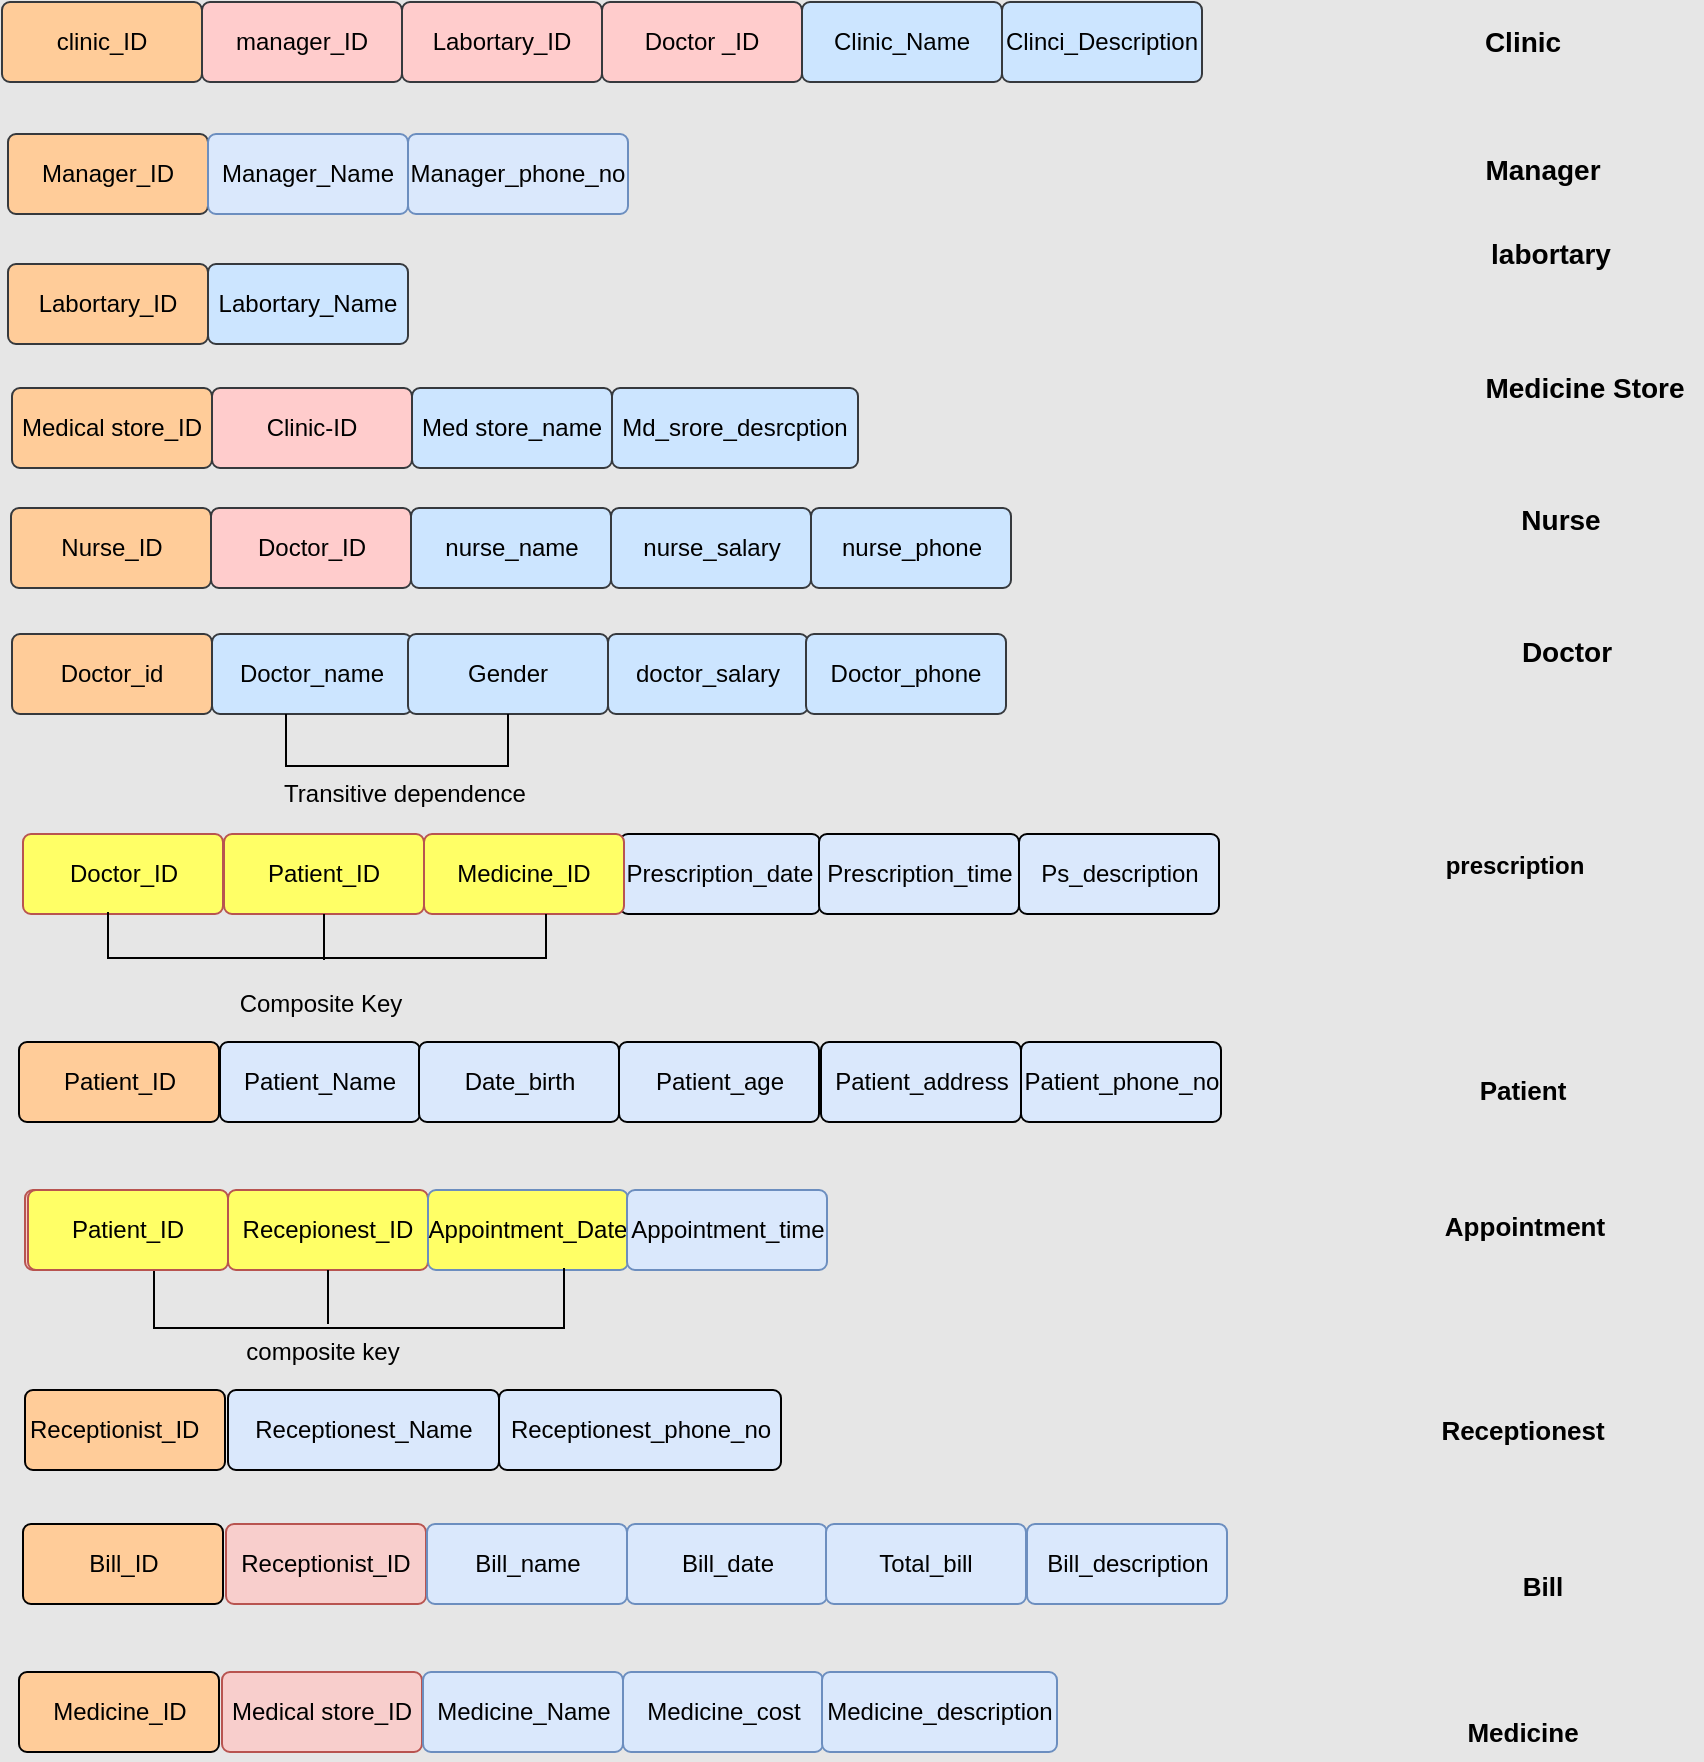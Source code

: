 <mxfile version="20.1.4" type="device" pages="2"><diagram id="4tItdsA1uDkeBTTS-8er" name="Page-1"><mxGraphModel dx="868" dy="482" grid="0" gridSize="10" guides="1" tooltips="1" connect="1" arrows="1" fold="1" page="1" pageScale="1" pageWidth="850" pageHeight="1400" background="#E6E6E6" math="0" shadow="0"><root><mxCell id="0"/><mxCell id="1" parent="0"/><mxCell id="yV3RVzVBI-azNPIQfsM9-2" value="clinic_ID" style="rounded=1;arcSize=10;whiteSpace=wrap;html=1;align=center;strokeColor=#36393d;fillColor=#ffcc99;" parent="1" vertex="1"><mxGeometry x="37" y="13" width="100" height="40" as="geometry"/></mxCell><mxCell id="yV3RVzVBI-azNPIQfsM9-8" value="manager_ID" style="rounded=1;arcSize=10;whiteSpace=wrap;html=1;align=center;strokeColor=#36393d;fillColor=#ffcccc;" parent="1" vertex="1"><mxGeometry x="137" y="13" width="100" height="40" as="geometry"/></mxCell><mxCell id="yV3RVzVBI-azNPIQfsM9-9" value="Labortary_ID" style="rounded=1;arcSize=10;whiteSpace=wrap;html=1;align=center;strokeColor=#36393d;fillColor=#ffcccc;" parent="1" vertex="1"><mxGeometry x="237" y="13" width="100" height="40" as="geometry"/></mxCell><mxCell id="yV3RVzVBI-azNPIQfsM9-10" value="Doctor _ID" style="rounded=1;arcSize=10;whiteSpace=wrap;html=1;align=center;strokeColor=#36393d;fillColor=#ffcccc;" parent="1" vertex="1"><mxGeometry x="337" y="13" width="100" height="40" as="geometry"/></mxCell><mxCell id="yV3RVzVBI-azNPIQfsM9-11" value="Clinic_Name" style="rounded=1;arcSize=10;whiteSpace=wrap;html=1;align=center;strokeColor=#36393d;fillColor=#cce5ff;" parent="1" vertex="1"><mxGeometry x="437" y="13" width="100" height="40" as="geometry"/></mxCell><mxCell id="yV3RVzVBI-azNPIQfsM9-12" value="Clinci_Description" style="rounded=1;arcSize=10;whiteSpace=wrap;html=1;align=center;strokeColor=#36393d;fillColor=#cce5ff;" parent="1" vertex="1"><mxGeometry x="537" y="13" width="100" height="40" as="geometry"/></mxCell><mxCell id="yV3RVzVBI-azNPIQfsM9-14" value="Manager_ID" style="rounded=1;arcSize=10;whiteSpace=wrap;html=1;align=center;strokeColor=#36393d;fillColor=#ffcc99;" parent="1" vertex="1"><mxGeometry x="40" y="79" width="100" height="40" as="geometry"/></mxCell><mxCell id="yV3RVzVBI-azNPIQfsM9-16" value="Manager_Name" style="rounded=1;arcSize=10;whiteSpace=wrap;html=1;align=center;strokeColor=#6c8ebf;fillColor=#dae8fc;" parent="1" vertex="1"><mxGeometry x="140" y="79" width="100" height="40" as="geometry"/></mxCell><mxCell id="yV3RVzVBI-azNPIQfsM9-17" value="&lt;b&gt;&lt;font style=&quot;font-size: 14px;&quot;&gt;Manager&lt;/font&gt;&lt;/b&gt;" style="text;html=1;align=center;verticalAlign=middle;resizable=0;points=[];autosize=1;strokeColor=none;fillColor=none;fontColor=#000000;" parent="1" vertex="1"><mxGeometry x="769" y="82" width="76" height="29" as="geometry"/></mxCell><mxCell id="yV3RVzVBI-azNPIQfsM9-19" value="&lt;b&gt;&lt;font style=&quot;font-size: 14px;&quot;&gt;Clinic&lt;/font&gt;&lt;/b&gt;" style="text;html=1;align=center;verticalAlign=middle;resizable=0;points=[];autosize=1;strokeColor=none;fillColor=none;fontColor=#000000;" parent="1" vertex="1"><mxGeometry x="769" y="18.5" width="56" height="29" as="geometry"/></mxCell><mxCell id="yV3RVzVBI-azNPIQfsM9-20" value="Labortary_ID" style="rounded=1;arcSize=10;whiteSpace=wrap;html=1;align=center;strokeColor=#36393d;fillColor=#ffcc99;" parent="1" vertex="1"><mxGeometry x="40" y="144" width="100" height="40" as="geometry"/></mxCell><mxCell id="yV3RVzVBI-azNPIQfsM9-21" value="Labortary_Name" style="rounded=1;arcSize=10;whiteSpace=wrap;html=1;align=center;strokeColor=#36393d;fillColor=#cce5ff;" parent="1" vertex="1"><mxGeometry x="140" y="144" width="100" height="40" as="geometry"/></mxCell><mxCell id="yV3RVzVBI-azNPIQfsM9-22" value="&lt;font style=&quot;font-size: 14px;&quot;&gt;&lt;b&gt;labortary&lt;/b&gt;&lt;/font&gt;" style="text;html=1;align=center;verticalAlign=middle;resizable=0;points=[];autosize=1;strokeColor=none;fillColor=none;fontColor=#000000;" parent="1" vertex="1"><mxGeometry x="772" y="124" width="78" height="29" as="geometry"/></mxCell><mxCell id="yV3RVzVBI-azNPIQfsM9-23" value="Medical store_ID" style="rounded=1;arcSize=10;whiteSpace=wrap;html=1;align=center;strokeColor=#36393d;fillColor=#ffcc99;" parent="1" vertex="1"><mxGeometry x="42" y="206" width="100" height="40" as="geometry"/></mxCell><mxCell id="yV3RVzVBI-azNPIQfsM9-24" value="Clinic-ID" style="rounded=1;arcSize=10;whiteSpace=wrap;html=1;align=center;strokeColor=#36393d;fillColor=#ffcccc;" parent="1" vertex="1"><mxGeometry x="142" y="206" width="100" height="40" as="geometry"/></mxCell><mxCell id="yV3RVzVBI-azNPIQfsM9-25" value="Med store_name" style="rounded=1;arcSize=10;whiteSpace=wrap;html=1;align=center;strokeColor=#36393d;fillColor=#cce5ff;" parent="1" vertex="1"><mxGeometry x="242" y="206" width="100" height="40" as="geometry"/></mxCell><mxCell id="yV3RVzVBI-azNPIQfsM9-26" value="Doctor_id" style="rounded=1;arcSize=10;whiteSpace=wrap;html=1;align=center;strokeColor=#36393d;fillColor=#ffcc99;" parent="1" vertex="1"><mxGeometry x="42" y="329" width="100" height="40" as="geometry"/></mxCell><mxCell id="yV3RVzVBI-azNPIQfsM9-27" value="Doctor_name" style="rounded=1;arcSize=10;whiteSpace=wrap;html=1;align=center;strokeColor=#36393d;fillColor=#cce5ff;" parent="1" vertex="1"><mxGeometry x="142" y="329" width="100" height="40" as="geometry"/></mxCell><mxCell id="yV3RVzVBI-azNPIQfsM9-28" value="Md_srore_desrcption" style="rounded=1;arcSize=10;whiteSpace=wrap;html=1;align=center;strokeColor=#36393d;fillColor=#cce5ff;" parent="1" vertex="1"><mxGeometry x="342" y="206" width="123" height="40" as="geometry"/></mxCell><mxCell id="yV3RVzVBI-azNPIQfsM9-29" value="Gender" style="rounded=1;arcSize=10;whiteSpace=wrap;html=1;align=center;strokeColor=#36393d;fillColor=#CCE5FF;" parent="1" vertex="1"><mxGeometry x="240" y="329" width="100" height="40" as="geometry"/></mxCell><mxCell id="yV3RVzVBI-azNPIQfsM9-30" value="doctor_salary" style="rounded=1;arcSize=10;whiteSpace=wrap;html=1;align=center;strokeColor=#36393d;fillColor=#cce5ff;" parent="1" vertex="1"><mxGeometry x="340" y="329" width="100" height="40" as="geometry"/></mxCell><mxCell id="yV3RVzVBI-azNPIQfsM9-31" value="Nurse_ID" style="rounded=1;arcSize=10;whiteSpace=wrap;html=1;align=center;strokeColor=#36393d;fillColor=#ffcc99;" parent="1" vertex="1"><mxGeometry x="41.5" y="266" width="100" height="40" as="geometry"/></mxCell><mxCell id="yV3RVzVBI-azNPIQfsM9-32" value="Doctor_ID" style="rounded=1;arcSize=10;whiteSpace=wrap;html=1;align=center;strokeColor=#36393d;fillColor=#ffcccc;" parent="1" vertex="1"><mxGeometry x="141.5" y="266" width="100" height="40" as="geometry"/></mxCell><mxCell id="yV3RVzVBI-azNPIQfsM9-33" value="nurse_name" style="rounded=1;arcSize=10;whiteSpace=wrap;html=1;align=center;strokeColor=#36393d;fillColor=#cce5ff;" parent="1" vertex="1"><mxGeometry x="241.5" y="266" width="100" height="40" as="geometry"/></mxCell><mxCell id="yV3RVzVBI-azNPIQfsM9-34" value="nurse_salary" style="rounded=1;arcSize=10;whiteSpace=wrap;html=1;align=center;strokeColor=#36393d;fillColor=#cce5ff;" parent="1" vertex="1"><mxGeometry x="341.5" y="266" width="100" height="40" as="geometry"/></mxCell><mxCell id="yV3RVzVBI-azNPIQfsM9-35" value="nurse_phone" style="rounded=1;arcSize=10;whiteSpace=wrap;html=1;align=center;strokeColor=#36393d;fillColor=#cce5ff;" parent="1" vertex="1"><mxGeometry x="441.5" y="266" width="100" height="40" as="geometry"/></mxCell><mxCell id="yV3RVzVBI-azNPIQfsM9-37" value="Doctor_phone" style="rounded=1;arcSize=10;whiteSpace=wrap;html=1;align=center;strokeColor=#36393d;fillColor=#cce5ff;" parent="1" vertex="1"><mxGeometry x="439" y="329" width="100" height="40" as="geometry"/></mxCell><mxCell id="yV3RVzVBI-azNPIQfsM9-60" value="&lt;b style=&quot;line-height: 1.3;&quot;&gt;&lt;font style=&quot;font-size: 14px;&quot;&gt;Medicine Store&lt;/font&gt;&lt;/b&gt;" style="text;html=1;align=center;verticalAlign=middle;resizable=0;points=[];autosize=1;strokeColor=none;fillColor=none;fontColor=#000000;" parent="1" vertex="1"><mxGeometry x="769" y="190" width="118" height="31" as="geometry"/></mxCell><mxCell id="yV3RVzVBI-azNPIQfsM9-61" value="&lt;b&gt;Doctor&lt;/b&gt;" style="text;html=1;align=center;verticalAlign=middle;resizable=0;points=[];autosize=1;strokeColor=none;fillColor=none;fontSize=14;fontColor=#000000;" parent="1" vertex="1"><mxGeometry x="787" y="323" width="63" height="29" as="geometry"/></mxCell><mxCell id="yV3RVzVBI-azNPIQfsM9-62" value="&lt;b&gt;&lt;font style=&quot;font-size: 14px;&quot;&gt;Nurse&lt;/font&gt;&lt;/b&gt;" style="text;html=1;align=center;verticalAlign=middle;resizable=0;points=[];autosize=1;strokeColor=none;fillColor=none;fontSize=14;fontColor=#000000;" parent="1" vertex="1"><mxGeometry x="787" y="257" width="58" height="29" as="geometry"/></mxCell><mxCell id="mCxifJCm2rXw1fL_H4GN-13" value="Doctor_ID" style="rounded=1;arcSize=10;whiteSpace=wrap;html=1;align=center;fillColor=#FFFF66;strokeColor=#b85450;" parent="1" vertex="1"><mxGeometry x="47.5" y="429" width="100" height="40" as="geometry"/></mxCell><mxCell id="mCxifJCm2rXw1fL_H4GN-14" value="Patient_ID" style="rounded=1;arcSize=10;whiteSpace=wrap;html=1;align=center;fillColor=#FFFF66;strokeColor=#b85450;" parent="1" vertex="1"><mxGeometry x="148" y="429" width="100" height="40" as="geometry"/></mxCell><mxCell id="mCxifJCm2rXw1fL_H4GN-15" value="Prescription_date" style="rounded=1;arcSize=10;whiteSpace=wrap;html=1;align=center;fillColor=#dae8fc;strokeColor=#000000;" parent="1" vertex="1"><mxGeometry x="346" y="429" width="100" height="40" as="geometry"/></mxCell><mxCell id="mCxifJCm2rXw1fL_H4GN-16" value="Prescription_time" style="rounded=1;arcSize=10;whiteSpace=wrap;html=1;align=center;fillColor=#dae8fc;strokeColor=#000000;" parent="1" vertex="1"><mxGeometry x="445.5" y="429" width="100" height="40" as="geometry"/></mxCell><mxCell id="mCxifJCm2rXw1fL_H4GN-17" value="Ps_description" style="rounded=1;arcSize=10;whiteSpace=wrap;html=1;align=center;fillColor=#dae8fc;strokeColor=#000000;" parent="1" vertex="1"><mxGeometry x="545.5" y="429" width="100" height="40" as="geometry"/></mxCell><mxCell id="mCxifJCm2rXw1fL_H4GN-18" value="Medicine_ID" style="rounded=1;arcSize=10;whiteSpace=wrap;html=1;align=center;fillColor=#FFFF66;strokeColor=#b85450;" parent="1" vertex="1"><mxGeometry x="248" y="429" width="100" height="40" as="geometry"/></mxCell><mxCell id="mCxifJCm2rXw1fL_H4GN-19" value="Patient_ID" style="rounded=1;arcSize=10;whiteSpace=wrap;html=1;align=center;fillColor=#FFCC99;" parent="1" vertex="1"><mxGeometry x="45.5" y="533" width="100" height="40" as="geometry"/></mxCell><mxCell id="mCxifJCm2rXw1fL_H4GN-20" value="Patient_Name" style="rounded=1;arcSize=10;whiteSpace=wrap;html=1;align=center;fillColor=#dae8fc;strokeColor=#000000;" parent="1" vertex="1"><mxGeometry x="146" y="533" width="100" height="40" as="geometry"/></mxCell><mxCell id="mCxifJCm2rXw1fL_H4GN-27" value="Patient_ID" style="rounded=1;arcSize=10;whiteSpace=wrap;html=1;align=center;fillColor=#f8cecc;strokeColor=#b85450;" parent="1" vertex="1"><mxGeometry x="48.5" y="607" width="100" height="40" as="geometry"/></mxCell><mxCell id="mCxifJCm2rXw1fL_H4GN-28" value="Recepionest_ID" style="rounded=1;arcSize=10;whiteSpace=wrap;html=1;align=center;fillColor=#FFFF66;strokeColor=#b85450;" parent="1" vertex="1"><mxGeometry x="150" y="607" width="100" height="40" as="geometry"/></mxCell><mxCell id="mCxifJCm2rXw1fL_H4GN-29" value="Appointment_Date" style="rounded=1;arcSize=10;whiteSpace=wrap;html=1;align=center;fillColor=#FFFF66;strokeColor=#6c8ebf;" parent="1" vertex="1"><mxGeometry x="250" y="607" width="100" height="40" as="geometry"/></mxCell><mxCell id="mCxifJCm2rXw1fL_H4GN-30" value="Appointment_time" style="rounded=1;arcSize=10;whiteSpace=wrap;html=1;align=center;fillColor=#dae8fc;strokeColor=#6c8ebf;" parent="1" vertex="1"><mxGeometry x="349.5" y="607" width="100" height="40" as="geometry"/></mxCell><mxCell id="mCxifJCm2rXw1fL_H4GN-33" value="Receptionist_ID" style="rounded=1;arcSize=10;whiteSpace=wrap;html=1;align=left;fillColor=#FFCC99;" parent="1" vertex="1"><mxGeometry x="48.5" y="707" width="100" height="40" as="geometry"/></mxCell><mxCell id="mCxifJCm2rXw1fL_H4GN-34" value="Receptionest_Name" style="rounded=1;arcSize=10;whiteSpace=wrap;html=1;align=center;fillColor=#dae8fc;strokeColor=#000000;" parent="1" vertex="1"><mxGeometry x="150" y="707" width="135.5" height="40" as="geometry"/></mxCell><mxCell id="mCxifJCm2rXw1fL_H4GN-36" value="Receptionest_phone_no" style="rounded=1;arcSize=10;whiteSpace=wrap;html=1;align=center;fillColor=#dae8fc;strokeColor=#000000;" parent="1" vertex="1"><mxGeometry x="285.5" y="707" width="141" height="40" as="geometry"/></mxCell><mxCell id="mCxifJCm2rXw1fL_H4GN-40" value="Bill_ID" style="rounded=1;arcSize=10;whiteSpace=wrap;html=1;align=center;fillColor=#FFCC99;" parent="1" vertex="1"><mxGeometry x="47.5" y="774" width="100" height="40" as="geometry"/></mxCell><mxCell id="mCxifJCm2rXw1fL_H4GN-41" value="&lt;span style=&quot;text-align: left;&quot;&gt;Receptionist_ID&lt;/span&gt;" style="rounded=1;arcSize=10;whiteSpace=wrap;html=1;align=center;fillColor=#f8cecc;strokeColor=#b85450;" parent="1" vertex="1"><mxGeometry x="149" y="774" width="100" height="40" as="geometry"/></mxCell><mxCell id="mCxifJCm2rXw1fL_H4GN-42" value="Bill_name" style="rounded=1;arcSize=10;whiteSpace=wrap;html=1;align=center;fillColor=#dae8fc;strokeColor=#6c8ebf;" parent="1" vertex="1"><mxGeometry x="249.5" y="774" width="100" height="40" as="geometry"/></mxCell><mxCell id="mCxifJCm2rXw1fL_H4GN-43" value="Bill_date" style="rounded=1;arcSize=10;whiteSpace=wrap;html=1;align=center;fillColor=#dae8fc;strokeColor=#6c8ebf;" parent="1" vertex="1"><mxGeometry x="349.5" y="774" width="100" height="40" as="geometry"/></mxCell><mxCell id="mCxifJCm2rXw1fL_H4GN-44" value="Total_bill" style="rounded=1;arcSize=10;whiteSpace=wrap;html=1;align=center;fillColor=#dae8fc;strokeColor=#6c8ebf;" parent="1" vertex="1"><mxGeometry x="449" y="774" width="100" height="40" as="geometry"/></mxCell><mxCell id="mCxifJCm2rXw1fL_H4GN-45" value="Bill_description" style="rounded=1;arcSize=10;whiteSpace=wrap;html=1;align=center;fillColor=#dae8fc;strokeColor=#6c8ebf;" parent="1" vertex="1"><mxGeometry x="549.5" y="774" width="100" height="40" as="geometry"/></mxCell><mxCell id="mCxifJCm2rXw1fL_H4GN-46" value="Manager_phone_no" style="rounded=1;arcSize=10;whiteSpace=wrap;html=1;align=center;fillColor=#dae8fc;strokeColor=#6c8ebf;" parent="1" vertex="1"><mxGeometry x="240" y="79" width="110" height="40" as="geometry"/></mxCell><mxCell id="mCxifJCm2rXw1fL_H4GN-47" value="Medicine_ID" style="rounded=1;arcSize=10;whiteSpace=wrap;html=1;align=center;fillColor=#FFCC99;" parent="1" vertex="1"><mxGeometry x="45.5" y="848" width="100" height="40" as="geometry"/></mxCell><mxCell id="mCxifJCm2rXw1fL_H4GN-48" value="Medical store_ID" style="rounded=1;arcSize=10;whiteSpace=wrap;html=1;align=center;fillColor=#f8cecc;strokeColor=#b85450;" parent="1" vertex="1"><mxGeometry x="147" y="848" width="100" height="40" as="geometry"/></mxCell><mxCell id="mCxifJCm2rXw1fL_H4GN-49" value="Medicine_Name" style="rounded=1;arcSize=10;whiteSpace=wrap;html=1;align=center;fillColor=#dae8fc;strokeColor=#6c8ebf;" parent="1" vertex="1"><mxGeometry x="247.5" y="848" width="100" height="40" as="geometry"/></mxCell><mxCell id="mCxifJCm2rXw1fL_H4GN-50" value="Medicine_cost" style="rounded=1;arcSize=10;whiteSpace=wrap;html=1;align=center;fillColor=#dae8fc;strokeColor=#6c8ebf;" parent="1" vertex="1"><mxGeometry x="347.5" y="848" width="100" height="40" as="geometry"/></mxCell><mxCell id="mCxifJCm2rXw1fL_H4GN-51" value="Medicine_description" style="rounded=1;arcSize=10;whiteSpace=wrap;html=1;align=center;fillColor=#dae8fc;strokeColor=#6c8ebf;" parent="1" vertex="1"><mxGeometry x="447" y="848" width="117.5" height="40" as="geometry"/></mxCell><mxCell id="mCxifJCm2rXw1fL_H4GN-85" value="Date_birth" style="rounded=1;arcSize=10;whiteSpace=wrap;html=1;align=center;fillColor=#dae8fc;strokeColor=#000000;" parent="1" vertex="1"><mxGeometry x="245.5" y="533" width="100" height="40" as="geometry"/></mxCell><mxCell id="mCxifJCm2rXw1fL_H4GN-86" value="Patient_age" style="rounded=1;arcSize=10;whiteSpace=wrap;html=1;align=center;fillColor=#dae8fc;strokeColor=#000000;" parent="1" vertex="1"><mxGeometry x="345.5" y="533" width="100" height="40" as="geometry"/></mxCell><mxCell id="mCxifJCm2rXw1fL_H4GN-87" value="Patient_address" style="rounded=1;arcSize=10;whiteSpace=wrap;html=1;align=center;fillColor=#dae8fc;strokeColor=#000000;" parent="1" vertex="1"><mxGeometry x="446.5" y="533" width="100" height="40" as="geometry"/></mxCell><mxCell id="mCxifJCm2rXw1fL_H4GN-88" value="Patient_phone_no" style="rounded=1;arcSize=10;whiteSpace=wrap;html=1;align=center;fillColor=#dae8fc;strokeColor=#000000;" parent="1" vertex="1"><mxGeometry x="546.5" y="533" width="100" height="40" as="geometry"/></mxCell><mxCell id="Hc2fseSWu8cEGN4W8prZ-3" value="Composite Key" style="text;html=1;align=center;verticalAlign=middle;resizable=0;points=[];autosize=1;strokeColor=none;fillColor=none;" parent="1" vertex="1"><mxGeometry x="146" y="501" width="99" height="26" as="geometry"/></mxCell><mxCell id="Hc2fseSWu8cEGN4W8prZ-4" value="" style="endArrow=none;html=1;rounded=0;entryX=0.5;entryY=1;entryDx=0;entryDy=0;" parent="1" target="mCxifJCm2rXw1fL_H4GN-14" edge="1"><mxGeometry width="50" height="50" relative="1" as="geometry"><mxPoint x="198" y="492" as="sourcePoint"/><mxPoint x="169" y="479" as="targetPoint"/></mxGeometry></mxCell><mxCell id="Hc2fseSWu8cEGN4W8prZ-22" value="composite key" style="text;html=1;align=center;verticalAlign=middle;resizable=0;points=[];autosize=1;strokeColor=none;fillColor=none;" parent="1" vertex="1"><mxGeometry x="149" y="675" width="95" height="26" as="geometry"/></mxCell><mxCell id="Hc2fseSWu8cEGN4W8prZ-24" value="Transitive dependence" style="text;html=1;align=center;verticalAlign=middle;resizable=0;points=[];autosize=1;strokeColor=none;fillColor=none;" parent="1" vertex="1"><mxGeometry x="168" y="396" width="139" height="26" as="geometry"/></mxCell><mxCell id="Tu9II-PQatPY05mU9xQm-1" value="" style="endArrow=none;html=1;rounded=0;exitX=0.37;exitY=1;exitDx=0;exitDy=0;exitPerimeter=0;edgeStyle=orthogonalEdgeStyle;entryX=0.5;entryY=1;entryDx=0;entryDy=0;" parent="1" source="yV3RVzVBI-azNPIQfsM9-27" target="yV3RVzVBI-azNPIQfsM9-29" edge="1"><mxGeometry width="50" height="50" relative="1" as="geometry"><mxPoint x="418" y="477" as="sourcePoint"/><mxPoint x="468" y="427" as="targetPoint"/><Array as="points"><mxPoint x="179" y="395"/><mxPoint x="290" y="395"/></Array></mxGeometry></mxCell><mxCell id="Tu9II-PQatPY05mU9xQm-2" value="" style="endArrow=none;html=1;rounded=0;edgeStyle=orthogonalEdgeStyle;entryX=0.425;entryY=0.975;entryDx=0;entryDy=0;entryPerimeter=0;exitX=0.61;exitY=1;exitDx=0;exitDy=0;exitPerimeter=0;" parent="1" source="mCxifJCm2rXw1fL_H4GN-18" target="mCxifJCm2rXw1fL_H4GN-13" edge="1"><mxGeometry width="50" height="50" relative="1" as="geometry"><mxPoint x="314" y="499" as="sourcePoint"/><mxPoint x="123" y="479" as="targetPoint"/><Array as="points"><mxPoint x="309" y="491"/><mxPoint x="90" y="491"/></Array></mxGeometry></mxCell><mxCell id="Tu9II-PQatPY05mU9xQm-3" value="" style="endArrow=none;html=1;rounded=0;edgeStyle=orthogonalEdgeStyle;exitX=0.645;exitY=0.975;exitDx=0;exitDy=0;exitPerimeter=0;" parent="1" source="mCxifJCm2rXw1fL_H4GN-27" edge="1"><mxGeometry width="50" height="50" relative="1" as="geometry"><mxPoint x="418" y="548" as="sourcePoint"/><mxPoint x="318" y="646" as="targetPoint"/><Array as="points"><mxPoint x="113" y="676"/><mxPoint x="318" y="676"/><mxPoint x="318" y="648"/></Array></mxGeometry></mxCell><mxCell id="Tu9II-PQatPY05mU9xQm-4" value="" style="endArrow=none;html=1;rounded=0;entryX=0.5;entryY=1;entryDx=0;entryDy=0;" parent="1" target="mCxifJCm2rXw1fL_H4GN-28" edge="1"><mxGeometry width="50" height="50" relative="1" as="geometry"><mxPoint x="200" y="674" as="sourcePoint"/><mxPoint x="468" y="498" as="targetPoint"/></mxGeometry></mxCell><mxCell id="Tu9II-PQatPY05mU9xQm-5" value="Patient_ID" style="rounded=1;arcSize=10;whiteSpace=wrap;html=1;align=center;fillColor=#FFFF66;strokeColor=#b85450;" parent="1" vertex="1"><mxGeometry x="50" y="607" width="100" height="40" as="geometry"/></mxCell><mxCell id="Tu9II-PQatPY05mU9xQm-6" value="&lt;b&gt;prescription&lt;/b&gt;" style="text;html=1;align=center;verticalAlign=middle;resizable=0;points=[];autosize=1;strokeColor=none;fillColor=none;" parent="1" vertex="1"><mxGeometry x="749" y="432" width="87" height="26" as="geometry"/></mxCell><mxCell id="Tu9II-PQatPY05mU9xQm-7" value="&lt;b&gt;&lt;font style=&quot;font-size: 13px;&quot;&gt;Patient&lt;/font&gt;&lt;/b&gt;" style="text;html=1;align=center;verticalAlign=middle;resizable=0;points=[];autosize=1;strokeColor=none;fillColor=none;" parent="1" vertex="1"><mxGeometry x="766.5" y="543" width="61" height="28" as="geometry"/></mxCell><mxCell id="Tu9II-PQatPY05mU9xQm-8" value="&lt;b&gt;&lt;font style=&quot;font-size: 13px;&quot;&gt;Appointment&lt;/font&gt;&lt;/b&gt;" style="text;html=1;align=center;verticalAlign=middle;resizable=0;points=[];autosize=1;strokeColor=none;fillColor=none;" parent="1" vertex="1"><mxGeometry x="748.5" y="611" width="98" height="28" as="geometry"/></mxCell><mxCell id="Tu9II-PQatPY05mU9xQm-9" value="&lt;b&gt;&lt;font style=&quot;font-size: 13px;&quot;&gt;Receptionest&lt;/font&gt;&lt;/b&gt;" style="text;html=1;align=center;verticalAlign=middle;resizable=0;points=[];autosize=1;strokeColor=none;fillColor=none;" parent="1" vertex="1"><mxGeometry x="747" y="713" width="100" height="28" as="geometry"/></mxCell><mxCell id="Tu9II-PQatPY05mU9xQm-10" value="&lt;b&gt;&lt;font style=&quot;font-size: 13px;&quot;&gt;Bill&lt;/font&gt;&lt;/b&gt;" style="text;html=1;align=center;verticalAlign=middle;resizable=0;points=[];autosize=1;strokeColor=none;fillColor=none;" parent="1" vertex="1"><mxGeometry x="788" y="791" width="38" height="28" as="geometry"/></mxCell><mxCell id="Tu9II-PQatPY05mU9xQm-11" value="&lt;b&gt;&lt;font style=&quot;font-size: 13px;&quot;&gt;Medicine&lt;/font&gt;&lt;/b&gt;" style="text;html=1;align=center;verticalAlign=middle;resizable=0;points=[];autosize=1;strokeColor=none;fillColor=none;" parent="1" vertex="1"><mxGeometry x="760" y="864" width="74" height="28" as="geometry"/></mxCell></root></mxGraphModel></diagram><diagram id="0D6mNw5K-AAr7esBtDNd" name="Page-1"><mxGraphModel><root><mxCell id="0"/><mxCell id="1" parent="0"/></root></mxGraphModel></diagram></mxfile>